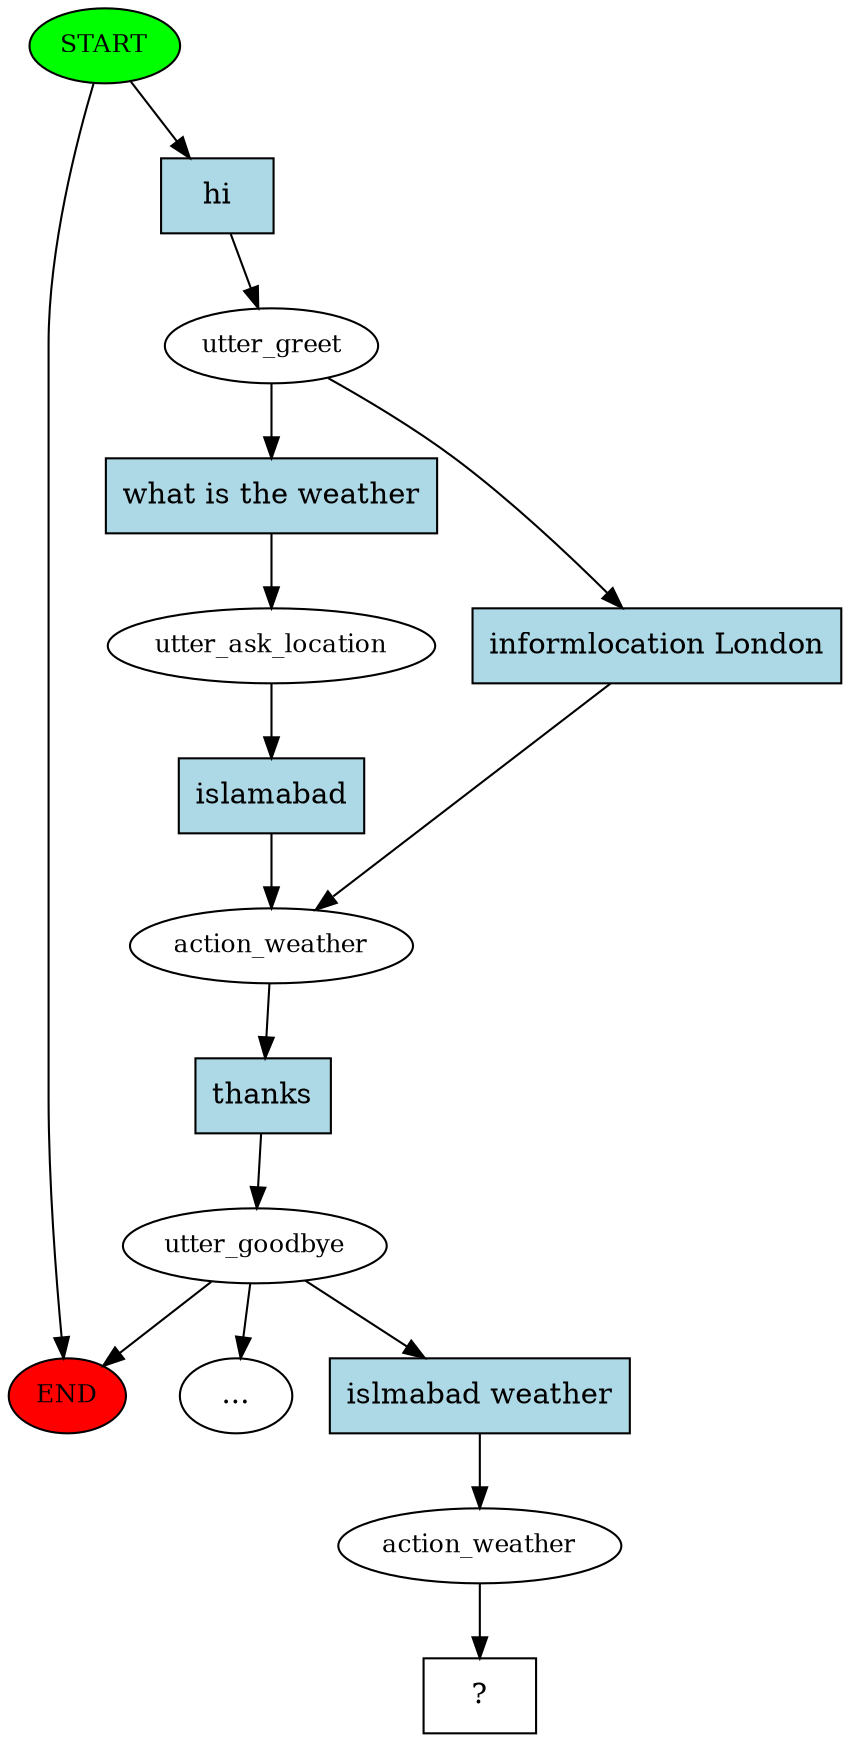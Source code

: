 digraph  {
0 [class="start active", fillcolor=green, fontsize=12, label=START, style=filled];
"-1" [class=end, fillcolor=red, fontsize=12, label=END, style=filled];
1 [class=active, fontsize=12, label=utter_greet];
2 [class=active, fontsize=12, label=utter_ask_location];
3 [class=active, fontsize=12, label=action_weather];
4 [class=active, fontsize=12, label=utter_goodbye];
"-3" [class=ellipsis, label="..."];
12 [class=active, fontsize=12, label=action_weather];
13 [class="intent dashed active", label="  ?  ", shape=rect];
14 [class="intent active", fillcolor=lightblue, label=hi, shape=rect, style=filled];
15 [class="intent active", fillcolor=lightblue, label="what is the weather", shape=rect, style=filled];
16 [class=intent, fillcolor=lightblue, label="informlocation London", shape=rect, style=filled];
17 [class="intent active", fillcolor=lightblue, label=islamabad, shape=rect, style=filled];
18 [class="intent active", fillcolor=lightblue, label=thanks, shape=rect, style=filled];
19 [class="intent active", fillcolor=lightblue, label="islmabad weather", shape=rect, style=filled];
0 -> "-1"  [class="", key=NONE, label=""];
0 -> 14  [class=active, key=0];
1 -> 15  [class=active, key=0];
1 -> 16  [class="", key=0];
2 -> 17  [class=active, key=0];
3 -> 18  [class=active, key=0];
4 -> "-1"  [class="", key=NONE, label=""];
4 -> "-3"  [class="", key=NONE, label=""];
4 -> 19  [class=active, key=0];
12 -> 13  [class=active, key=NONE, label=""];
14 -> 1  [class=active, key=0];
15 -> 2  [class=active, key=0];
16 -> 3  [class="", key=0];
17 -> 3  [class=active, key=0];
18 -> 4  [class=active, key=0];
19 -> 12  [class=active, key=0];
}
